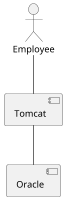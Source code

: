 {
  "sha1": "2d52iul5wy8uyv5w097pfwu0rt3hlg1",
  "insertion": {
    "when": "2024-05-30T20:48:19.958Z",
    "user": "plantuml@gmail.com"
  }
}
@startuml
scale 200 height
actor "Employee" as EMP
[Tomcat] as APP
[Oracle] as DB
EMP -- APP
APP -- DB
url of APP is [[http://tomcat.apache.org/]]
@enduml
